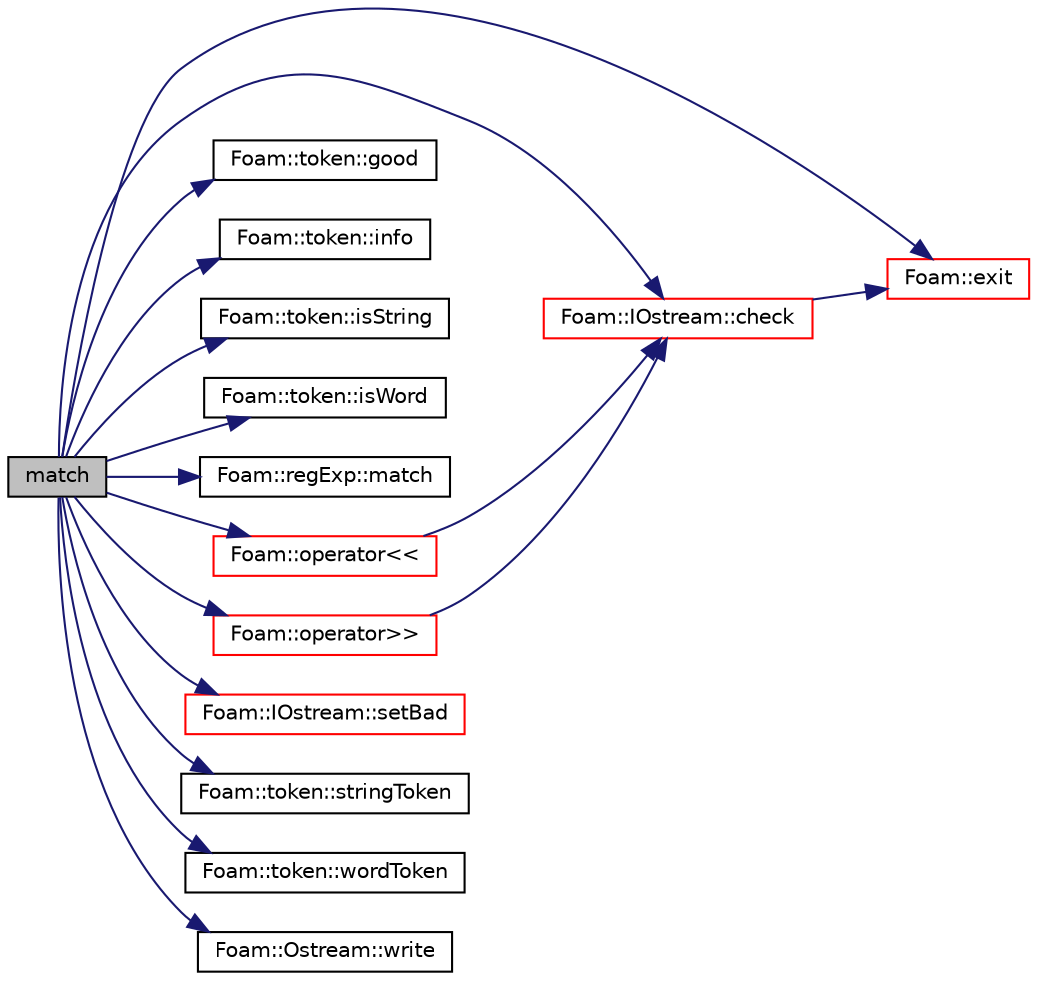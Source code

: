 digraph "match"
{
  bgcolor="transparent";
  edge [fontname="Helvetica",fontsize="10",labelfontname="Helvetica",labelfontsize="10"];
  node [fontname="Helvetica",fontsize="10",shape=record];
  rankdir="LR";
  Node1 [label="match",height=0.2,width=0.4,color="black", fillcolor="grey75", style="filled", fontcolor="black"];
  Node1 -> Node2 [color="midnightblue",fontsize="10",style="solid",fontname="Helvetica"];
  Node2 [label="Foam::IOstream::check",height=0.2,width=0.4,color="red",URL="$a01209.html#af85c845c01b78192c2f5302a271d153d",tooltip="Check IOstream status for given operation. "];
  Node2 -> Node3 [color="midnightblue",fontsize="10",style="solid",fontname="Helvetica"];
  Node3 [label="Foam::exit",height=0.2,width=0.4,color="red",URL="$a10936.html#a06ca7250d8e89caf05243ec094843642"];
  Node1 -> Node3 [color="midnightblue",fontsize="10",style="solid",fontname="Helvetica"];
  Node1 -> Node4 [color="midnightblue",fontsize="10",style="solid",fontname="Helvetica"];
  Node4 [label="Foam::token::good",height=0.2,width=0.4,color="black",URL="$a02715.html#ad2e41c8280b6cdf93d39e1135d2abdf7"];
  Node1 -> Node5 [color="midnightblue",fontsize="10",style="solid",fontname="Helvetica"];
  Node5 [label="Foam::token::info",height=0.2,width=0.4,color="black",URL="$a02715.html#a149cd2aba34f4fae37e055aae625c957",tooltip="Return info proxy. "];
  Node1 -> Node6 [color="midnightblue",fontsize="10",style="solid",fontname="Helvetica"];
  Node6 [label="Foam::token::isString",height=0.2,width=0.4,color="black",URL="$a02715.html#a3ea0b05483601e9acd735f48ccf7ed80"];
  Node1 -> Node7 [color="midnightblue",fontsize="10",style="solid",fontname="Helvetica"];
  Node7 [label="Foam::token::isWord",height=0.2,width=0.4,color="black",URL="$a02715.html#aff8351bf74c7880f1403c24dec1f82cd"];
  Node1 -> Node8 [color="midnightblue",fontsize="10",style="solid",fontname="Helvetica"];
  Node8 [label="Foam::regExp::match",height=0.2,width=0.4,color="black",URL="$a02177.html#a31c4cbedd80dab47bab195a55a7eae6f",tooltip="Return true if it matches the entire string. "];
  Node1 -> Node9 [color="midnightblue",fontsize="10",style="solid",fontname="Helvetica"];
  Node9 [label="Foam::operator\<\<",height=0.2,width=0.4,color="red",URL="$a10936.html#ae86a76a63deefbe1a4490c873ad8e1b2"];
  Node9 -> Node2 [color="midnightblue",fontsize="10",style="solid",fontname="Helvetica"];
  Node1 -> Node10 [color="midnightblue",fontsize="10",style="solid",fontname="Helvetica"];
  Node10 [label="Foam::operator\>\>",height=0.2,width=0.4,color="red",URL="$a10936.html#a44f398e0525f8d7f48cead029868d845"];
  Node10 -> Node2 [color="midnightblue",fontsize="10",style="solid",fontname="Helvetica"];
  Node1 -> Node11 [color="midnightblue",fontsize="10",style="solid",fontname="Helvetica"];
  Node11 [label="Foam::IOstream::setBad",height=0.2,width=0.4,color="red",URL="$a01209.html#a638b33dd25b3cd8ea7e846f04fd6a6a3",tooltip="Set stream to be bad. "];
  Node1 -> Node12 [color="midnightblue",fontsize="10",style="solid",fontname="Helvetica"];
  Node12 [label="Foam::token::stringToken",height=0.2,width=0.4,color="black",URL="$a02715.html#a3c114f50361687138feaa728da63d760"];
  Node1 -> Node13 [color="midnightblue",fontsize="10",style="solid",fontname="Helvetica"];
  Node13 [label="Foam::token::wordToken",height=0.2,width=0.4,color="black",URL="$a02715.html#ae0dabc7a27eb1575aebeb73cfb54832f"];
  Node1 -> Node14 [color="midnightblue",fontsize="10",style="solid",fontname="Helvetica"];
  Node14 [label="Foam::Ostream::write",height=0.2,width=0.4,color="black",URL="$a01782.html#a81a19ad9e4098b4701cc8bab9a59d78b",tooltip="Write next token to stream. "];
}
